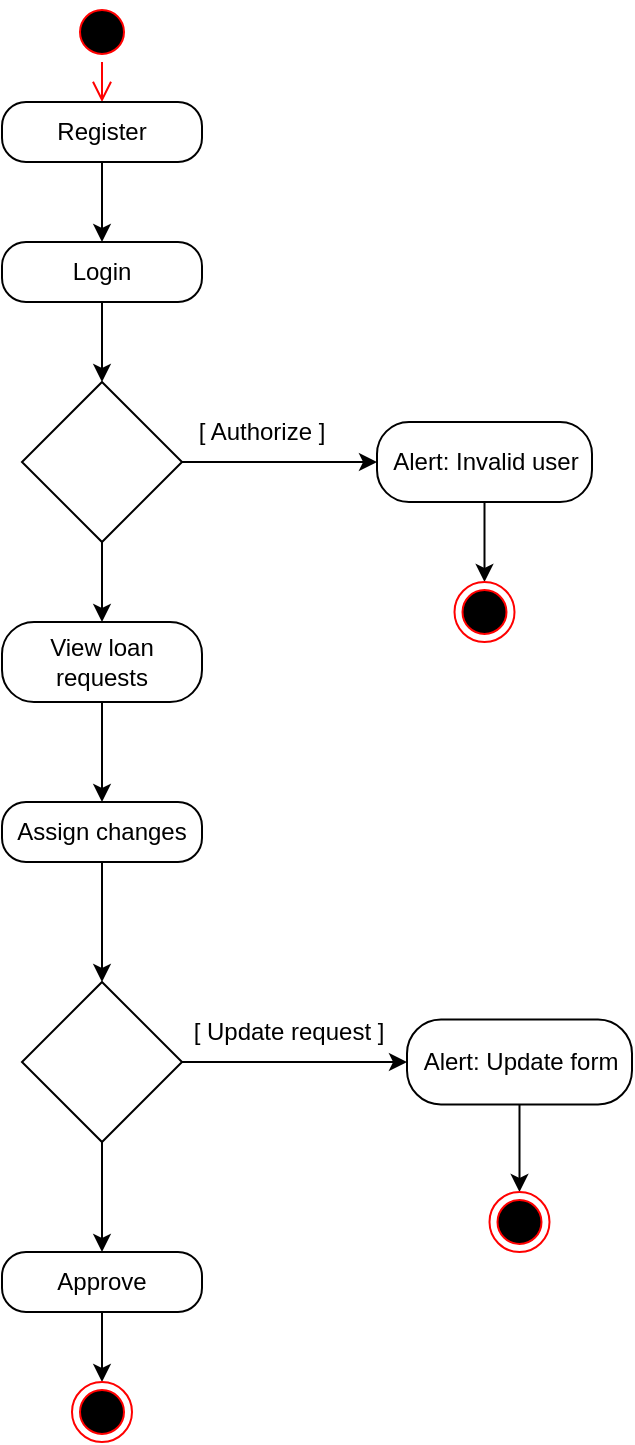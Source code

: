 <mxfile version="25.0.3">
  <diagram name="Page-1" id="7J5bS8YKvTTjVYo8MS1T">
    <mxGraphModel dx="1235" dy="1824" grid="1" gridSize="10" guides="1" tooltips="1" connect="1" arrows="1" fold="1" page="1" pageScale="1" pageWidth="827" pageHeight="1169" math="0" shadow="0">
      <root>
        <mxCell id="0" />
        <mxCell id="1" parent="0" />
        <mxCell id="GYZSOEnS7z-mBzp2jUrk-1" value="" style="ellipse;html=1;shape=startState;fillColor=#000000;strokeColor=#ff0000;" parent="1" vertex="1">
          <mxGeometry x="390" y="-40" width="30" height="30" as="geometry" />
        </mxCell>
        <mxCell id="GYZSOEnS7z-mBzp2jUrk-2" value="" style="edgeStyle=orthogonalEdgeStyle;html=1;verticalAlign=bottom;endArrow=open;endSize=8;strokeColor=#ff0000;rounded=0;entryX=0.5;entryY=0;entryDx=0;entryDy=0;" parent="1" source="GYZSOEnS7z-mBzp2jUrk-1" edge="1" target="8qg0GHYb7mTLLvoXdCPr-1">
          <mxGeometry relative="1" as="geometry">
            <mxPoint x="405" y="10" as="targetPoint" />
          </mxGeometry>
        </mxCell>
        <mxCell id="GYZSOEnS7z-mBzp2jUrk-5" value="" style="edgeStyle=orthogonalEdgeStyle;rounded=0;orthogonalLoop=1;jettySize=auto;html=1;exitX=0.5;exitY=1;exitDx=0;exitDy=0;entryX=0.5;entryY=0;entryDx=0;entryDy=0;" parent="1" source="8qg0GHYb7mTLLvoXdCPr-1" target="8qg0GHYb7mTLLvoXdCPr-8" edge="1">
          <mxGeometry relative="1" as="geometry">
            <mxPoint x="405" y="50" as="sourcePoint" />
            <mxPoint x="405" y="80" as="targetPoint" />
          </mxGeometry>
        </mxCell>
        <mxCell id="GYZSOEnS7z-mBzp2jUrk-7" value="" style="edgeStyle=orthogonalEdgeStyle;rounded=0;orthogonalLoop=1;jettySize=auto;html=1;exitX=0.5;exitY=1;exitDx=0;exitDy=0;" parent="1" source="8qg0GHYb7mTLLvoXdCPr-8" target="GYZSOEnS7z-mBzp2jUrk-6" edge="1">
          <mxGeometry relative="1" as="geometry">
            <mxPoint x="405" y="120" as="sourcePoint" />
          </mxGeometry>
        </mxCell>
        <mxCell id="GYZSOEnS7z-mBzp2jUrk-9" value="" style="edgeStyle=orthogonalEdgeStyle;rounded=0;orthogonalLoop=1;jettySize=auto;html=1;entryX=0;entryY=0.5;entryDx=0;entryDy=0;" parent="1" source="GYZSOEnS7z-mBzp2jUrk-6" target="8qg0GHYb7mTLLvoXdCPr-5" edge="1">
          <mxGeometry relative="1" as="geometry">
            <mxPoint x="540" y="190" as="targetPoint" />
          </mxGeometry>
        </mxCell>
        <mxCell id="GYZSOEnS7z-mBzp2jUrk-15" value="" style="edgeStyle=orthogonalEdgeStyle;rounded=0;orthogonalLoop=1;jettySize=auto;html=1;entryX=0.5;entryY=0;entryDx=0;entryDy=0;" parent="1" source="GYZSOEnS7z-mBzp2jUrk-6" target="8qg0GHYb7mTLLvoXdCPr-6" edge="1">
          <mxGeometry relative="1" as="geometry">
            <mxPoint x="405" y="270" as="targetPoint" />
          </mxGeometry>
        </mxCell>
        <mxCell id="GYZSOEnS7z-mBzp2jUrk-6" value="" style="rhombus;whiteSpace=wrap;html=1;" parent="1" vertex="1">
          <mxGeometry x="365" y="150" width="80" height="80" as="geometry" />
        </mxCell>
        <mxCell id="GYZSOEnS7z-mBzp2jUrk-30" value="" style="edgeStyle=orthogonalEdgeStyle;rounded=0;orthogonalLoop=1;jettySize=auto;html=1;exitX=0.5;exitY=1;exitDx=0;exitDy=0;" parent="1" source="8qg0GHYb7mTLLvoXdCPr-5" target="GYZSOEnS7z-mBzp2jUrk-13" edge="1">
          <mxGeometry relative="1" as="geometry">
            <mxPoint x="587.5" y="212.5" as="sourcePoint" />
          </mxGeometry>
        </mxCell>
        <mxCell id="GYZSOEnS7z-mBzp2jUrk-10" value="[ Authorize ]" style="text;html=1;align=center;verticalAlign=middle;whiteSpace=wrap;rounded=0;" parent="1" vertex="1">
          <mxGeometry x="450" y="160" width="70" height="30" as="geometry" />
        </mxCell>
        <mxCell id="GYZSOEnS7z-mBzp2jUrk-13" value="" style="ellipse;html=1;shape=endState;fillColor=#000000;strokeColor=#ff0000;" parent="1" vertex="1">
          <mxGeometry x="581.25" y="250" width="30" height="30" as="geometry" />
        </mxCell>
        <mxCell id="GYZSOEnS7z-mBzp2jUrk-17" value="" style="edgeStyle=orthogonalEdgeStyle;rounded=0;orthogonalLoop=1;jettySize=auto;html=1;exitX=0.5;exitY=1;exitDx=0;exitDy=0;entryX=0.5;entryY=0;entryDx=0;entryDy=0;" parent="1" source="8qg0GHYb7mTLLvoXdCPr-6" target="8qg0GHYb7mTLLvoXdCPr-7" edge="1">
          <mxGeometry relative="1" as="geometry">
            <mxPoint x="405" y="320" as="sourcePoint" />
            <mxPoint x="405" y="350" as="targetPoint" />
          </mxGeometry>
        </mxCell>
        <mxCell id="GYZSOEnS7z-mBzp2jUrk-19" value="" style="edgeStyle=orthogonalEdgeStyle;rounded=0;orthogonalLoop=1;jettySize=auto;html=1;exitX=0.5;exitY=1;exitDx=0;exitDy=0;" parent="1" source="8qg0GHYb7mTLLvoXdCPr-7" target="GYZSOEnS7z-mBzp2jUrk-18" edge="1">
          <mxGeometry relative="1" as="geometry">
            <mxPoint x="405" y="400" as="sourcePoint" />
          </mxGeometry>
        </mxCell>
        <mxCell id="GYZSOEnS7z-mBzp2jUrk-21" value="" style="edgeStyle=orthogonalEdgeStyle;rounded=0;orthogonalLoop=1;jettySize=auto;html=1;entryX=0;entryY=0.5;entryDx=0;entryDy=0;" parent="1" source="GYZSOEnS7z-mBzp2jUrk-18" target="8qg0GHYb7mTLLvoXdCPr-4" edge="1">
          <mxGeometry relative="1" as="geometry">
            <mxPoint x="557.5" y="490" as="targetPoint" />
          </mxGeometry>
        </mxCell>
        <mxCell id="GYZSOEnS7z-mBzp2jUrk-26" value="" style="edgeStyle=orthogonalEdgeStyle;rounded=0;orthogonalLoop=1;jettySize=auto;html=1;entryX=0.5;entryY=0;entryDx=0;entryDy=0;" parent="1" source="GYZSOEnS7z-mBzp2jUrk-18" target="8qg0GHYb7mTLLvoXdCPr-3" edge="1">
          <mxGeometry relative="1" as="geometry">
            <mxPoint x="405" y="585" as="targetPoint" />
          </mxGeometry>
        </mxCell>
        <mxCell id="GYZSOEnS7z-mBzp2jUrk-18" value="" style="rhombus;whiteSpace=wrap;html=1;" parent="1" vertex="1">
          <mxGeometry x="365" y="450" width="80" height="80" as="geometry" />
        </mxCell>
        <mxCell id="GYZSOEnS7z-mBzp2jUrk-33" value="" style="edgeStyle=orthogonalEdgeStyle;rounded=0;orthogonalLoop=1;jettySize=auto;html=1;exitX=0.5;exitY=1;exitDx=0;exitDy=0;" parent="1" source="8qg0GHYb7mTLLvoXdCPr-4" target="GYZSOEnS7z-mBzp2jUrk-24" edge="1">
          <mxGeometry relative="1" as="geometry">
            <mxPoint x="600" y="512.5" as="sourcePoint" />
          </mxGeometry>
        </mxCell>
        <mxCell id="GYZSOEnS7z-mBzp2jUrk-24" value="" style="ellipse;html=1;shape=endState;fillColor=#000000;strokeColor=#ff0000;" parent="1" vertex="1">
          <mxGeometry x="598.75" y="555" width="30" height="30" as="geometry" />
        </mxCell>
        <mxCell id="GYZSOEnS7z-mBzp2jUrk-31" value="" style="edgeStyle=orthogonalEdgeStyle;rounded=0;orthogonalLoop=1;jettySize=auto;html=1;exitX=0.5;exitY=1;exitDx=0;exitDy=0;" parent="1" source="8qg0GHYb7mTLLvoXdCPr-3" target="GYZSOEnS7z-mBzp2jUrk-29" edge="1">
          <mxGeometry relative="1" as="geometry">
            <mxPoint x="405" y="620" as="sourcePoint" />
          </mxGeometry>
        </mxCell>
        <mxCell id="GYZSOEnS7z-mBzp2jUrk-29" value="" style="ellipse;html=1;shape=endState;fillColor=#000000;strokeColor=#ff0000;" parent="1" vertex="1">
          <mxGeometry x="390" y="650" width="30" height="30" as="geometry" />
        </mxCell>
        <mxCell id="GYZSOEnS7z-mBzp2jUrk-32" value="[ Update request ]" style="text;html=1;align=center;verticalAlign=middle;resizable=0;points=[];autosize=1;strokeColor=none;fillColor=none;" parent="1" vertex="1">
          <mxGeometry x="437.5" y="460" width="120" height="30" as="geometry" />
        </mxCell>
        <mxCell id="8qg0GHYb7mTLLvoXdCPr-1" value="Register" style="rounded=1;whiteSpace=wrap;html=1;arcSize=40;" vertex="1" parent="1">
          <mxGeometry x="355" y="10" width="100" height="30" as="geometry" />
        </mxCell>
        <mxCell id="8qg0GHYb7mTLLvoXdCPr-3" value="Approve" style="rounded=1;whiteSpace=wrap;html=1;arcSize=40;" vertex="1" parent="1">
          <mxGeometry x="355" y="585" width="100" height="30" as="geometry" />
        </mxCell>
        <mxCell id="8qg0GHYb7mTLLvoXdCPr-4" value="Alert: Update form" style="rounded=1;whiteSpace=wrap;html=1;arcSize=40;" vertex="1" parent="1">
          <mxGeometry x="557.5" y="468.75" width="112.5" height="42.5" as="geometry" />
        </mxCell>
        <mxCell id="8qg0GHYb7mTLLvoXdCPr-5" value="Alert: Invalid user" style="rounded=1;whiteSpace=wrap;html=1;arcSize=40;" vertex="1" parent="1">
          <mxGeometry x="542.5" y="170" width="107.5" height="40" as="geometry" />
        </mxCell>
        <mxCell id="8qg0GHYb7mTLLvoXdCPr-6" value="View loan requests" style="rounded=1;whiteSpace=wrap;html=1;arcSize=40;" vertex="1" parent="1">
          <mxGeometry x="355" y="270" width="100" height="40" as="geometry" />
        </mxCell>
        <mxCell id="8qg0GHYb7mTLLvoXdCPr-7" value="Assign changes" style="rounded=1;whiteSpace=wrap;html=1;arcSize=40;" vertex="1" parent="1">
          <mxGeometry x="355" y="360" width="100" height="30" as="geometry" />
        </mxCell>
        <mxCell id="8qg0GHYb7mTLLvoXdCPr-8" value="Login" style="rounded=1;whiteSpace=wrap;html=1;arcSize=40;" vertex="1" parent="1">
          <mxGeometry x="355" y="80" width="100" height="30" as="geometry" />
        </mxCell>
      </root>
    </mxGraphModel>
  </diagram>
</mxfile>
